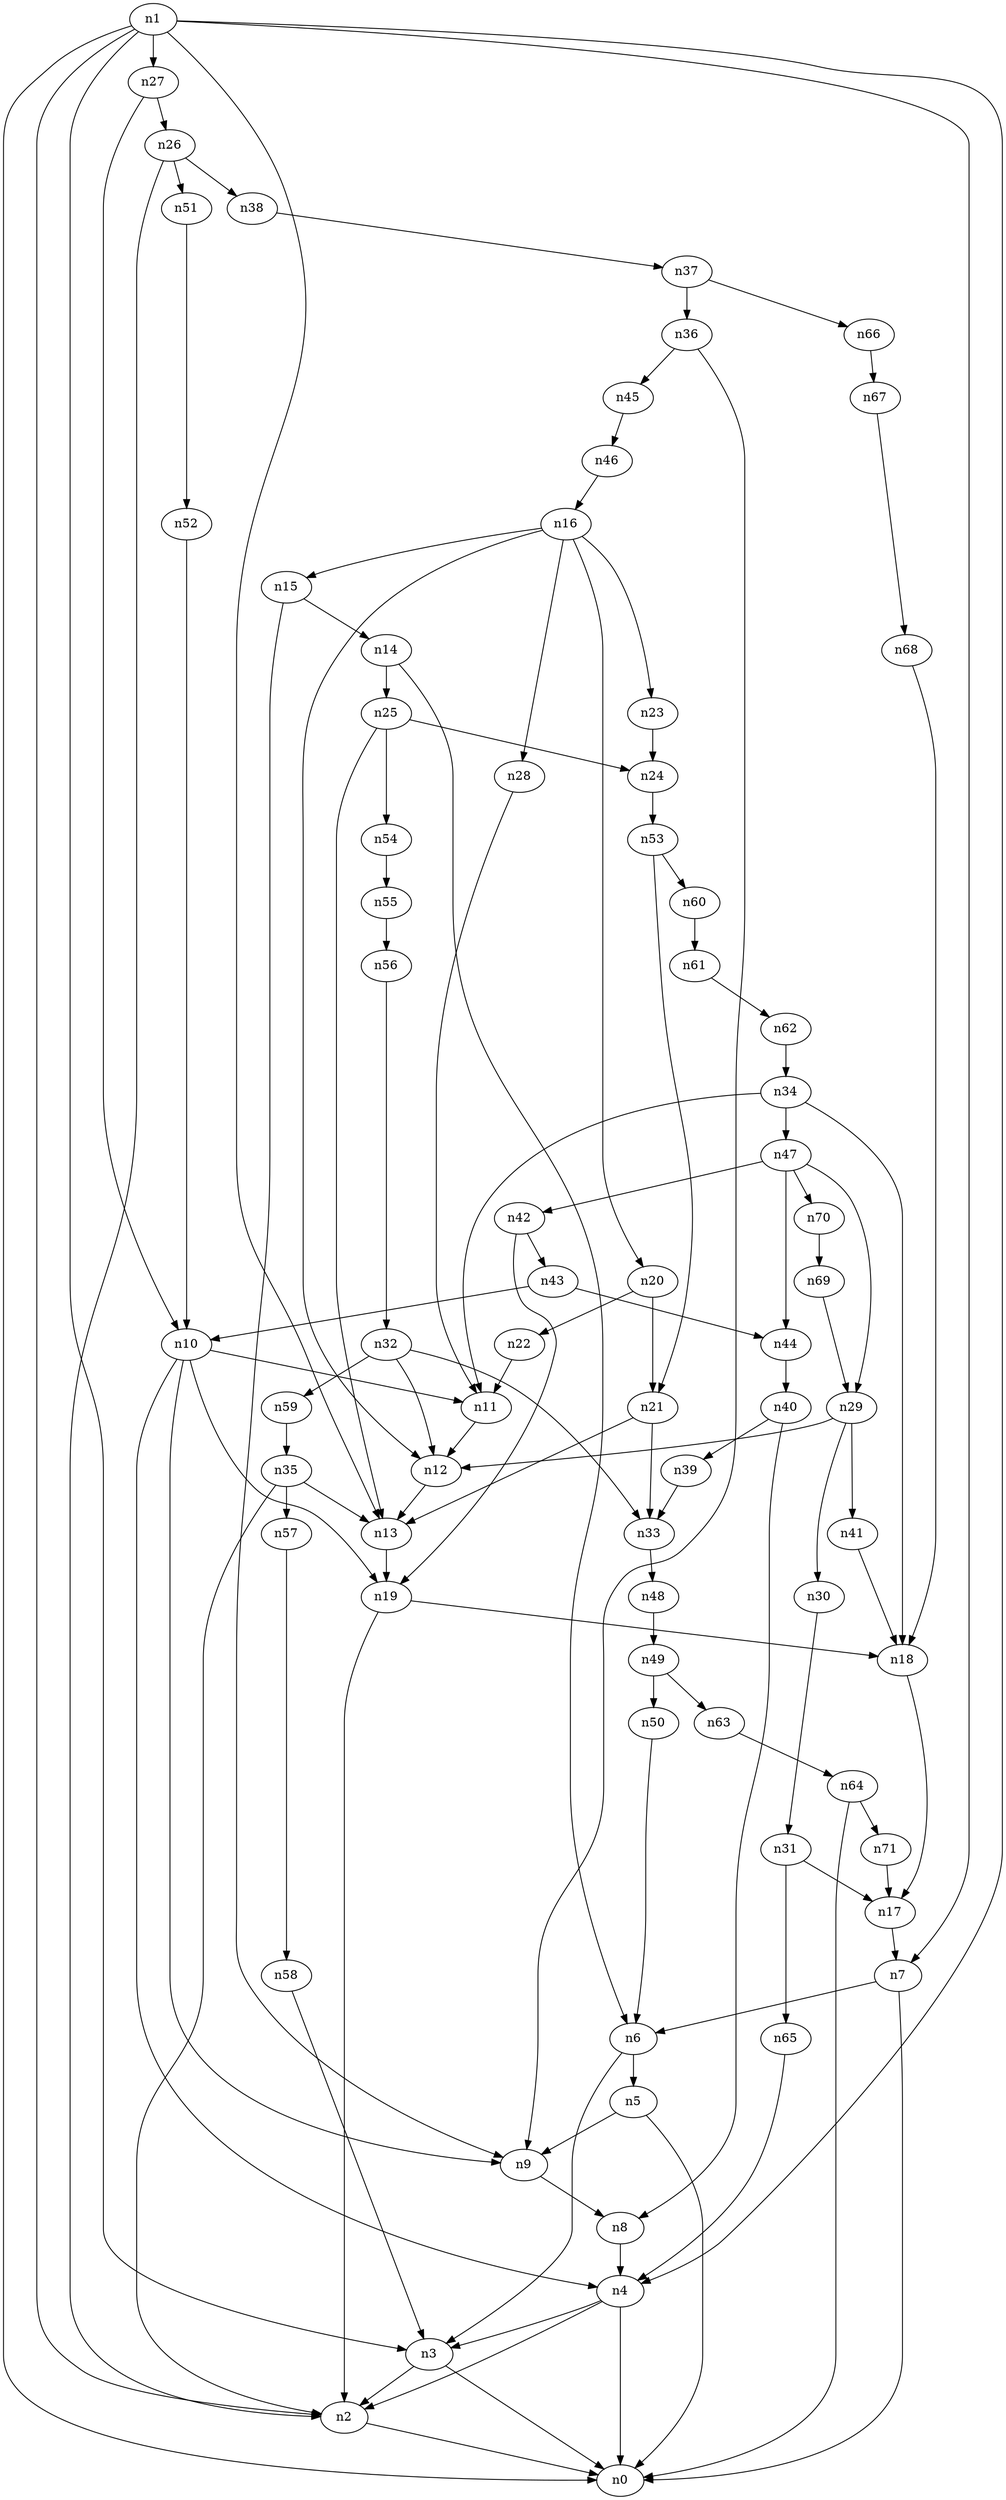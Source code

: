 digraph G {
	n1 -> n0	 [_graphml_id=e0];
	n1 -> n2	 [_graphml_id=e1];
	n1 -> n3	 [_graphml_id=e6];
	n1 -> n4	 [_graphml_id=e9];
	n1 -> n7	 [_graphml_id=e13];
	n1 -> n13	 [_graphml_id=e23];
	n1 -> n27	 [_graphml_id=e45];
	n2 -> n0	 [_graphml_id=e5];
	n3 -> n0	 [_graphml_id=e8];
	n3 -> n2	 [_graphml_id=e2];
	n4 -> n0	 [_graphml_id=e4];
	n4 -> n2	 [_graphml_id=e7];
	n4 -> n3	 [_graphml_id=e3];
	n5 -> n0	 [_graphml_id=e10];
	n5 -> n9	 [_graphml_id=e16];
	n6 -> n3	 [_graphml_id=e19];
	n6 -> n5	 [_graphml_id=e11];
	n7 -> n0	 [_graphml_id=e70];
	n7 -> n6	 [_graphml_id=e12];
	n8 -> n4	 [_graphml_id=e14];
	n9 -> n8	 [_graphml_id=e15];
	n10 -> n4	 [_graphml_id=e18];
	n10 -> n9	 [_graphml_id=e17];
	n10 -> n11	 [_graphml_id=e20];
	n10 -> n19	 [_graphml_id=e38];
	n11 -> n12	 [_graphml_id=e21];
	n12 -> n13	 [_graphml_id=e22];
	n13 -> n19	 [_graphml_id=e32];
	n14 -> n6	 [_graphml_id=e24];
	n14 -> n25	 [_graphml_id=e110];
	n15 -> n9	 [_graphml_id=e26];
	n15 -> n14	 [_graphml_id=e25];
	n16 -> n12	 [_graphml_id=e28];
	n16 -> n15	 [_graphml_id=e27];
	n16 -> n20	 [_graphml_id=e33];
	n16 -> n23	 [_graphml_id=e39];
	n16 -> n28	 [_graphml_id=e47];
	n17 -> n7	 [_graphml_id=e29];
	n18 -> n17	 [_graphml_id=e30];
	n19 -> n2	 [_graphml_id=e48];
	n19 -> n18	 [_graphml_id=e31];
	n20 -> n21	 [_graphml_id=e34];
	n20 -> n22	 [_graphml_id=e37];
	n21 -> n13	 [_graphml_id=e35];
	n21 -> n33	 [_graphml_id=e55];
	n22 -> n11	 [_graphml_id=e36];
	n23 -> n24	 [_graphml_id=e40];
	n24 -> n53	 [_graphml_id=e89];
	n25 -> n13	 [_graphml_id=e42];
	n25 -> n24	 [_graphml_id=e41];
	n25 -> n54	 [_graphml_id=e91];
	n26 -> n2	 [_graphml_id=e43];
	n26 -> n38	 [_graphml_id=e64];
	n26 -> n51	 [_graphml_id=e85];
	n27 -> n10	 [_graphml_id=e60];
	n27 -> n26	 [_graphml_id=e44];
	n28 -> n11	 [_graphml_id=e46];
	n29 -> n12	 [_graphml_id=e49];
	n29 -> n30	 [_graphml_id=e50];
	n29 -> n41	 [_graphml_id=e69];
	n30 -> n31	 [_graphml_id=e51];
	n31 -> n17	 [_graphml_id=e52];
	n31 -> n65	 [_graphml_id=e108];
	n32 -> n12	 [_graphml_id=e53];
	n32 -> n33	 [_graphml_id=e54];
	n32 -> n59	 [_graphml_id=e98];
	n33 -> n48	 [_graphml_id=e81];
	n34 -> n11	 [_graphml_id=e56];
	n34 -> n18	 [_graphml_id=e57];
	n34 -> n47	 [_graphml_id=e100];
	n35 -> n2	 [_graphml_id=e59];
	n35 -> n13	 [_graphml_id=e58];
	n35 -> n57	 [_graphml_id=e95];
	n36 -> n9	 [_graphml_id=e61];
	n36 -> n45	 [_graphml_id=e75];
	n37 -> n36	 [_graphml_id=e62];
	n37 -> n66	 [_graphml_id=e111];
	n38 -> n37	 [_graphml_id=e63];
	n39 -> n33	 [_graphml_id=e65];
	n40 -> n8	 [_graphml_id=e67];
	n40 -> n39	 [_graphml_id=e66];
	n41 -> n18	 [_graphml_id=e68];
	n42 -> n19	 [_graphml_id=e71];
	n42 -> n43	 [_graphml_id=e72];
	n43 -> n10	 [_graphml_id=e80];
	n43 -> n44	 [_graphml_id=e73];
	n44 -> n40	 [_graphml_id=e74];
	n45 -> n46	 [_graphml_id=e76];
	n46 -> n16	 [_graphml_id=e77];
	n47 -> n29	 [_graphml_id=e79];
	n47 -> n42	 [_graphml_id=e78];
	n47 -> n44	 [_graphml_id=e90];
	n47 -> n70	 [_graphml_id=e117];
	n48 -> n49	 [_graphml_id=e82];
	n49 -> n50	 [_graphml_id=e83];
	n49 -> n63	 [_graphml_id=e105];
	n50 -> n6	 [_graphml_id=e84];
	n51 -> n52	 [_graphml_id=e86];
	n52 -> n10	 [_graphml_id=e87];
	n53 -> n21	 [_graphml_id=e88];
	n53 -> n60	 [_graphml_id=e101];
	n54 -> n55	 [_graphml_id=e92];
	n55 -> n56	 [_graphml_id=e93];
	n56 -> n32	 [_graphml_id=e94];
	n57 -> n58	 [_graphml_id=e96];
	n58 -> n3	 [_graphml_id=e97];
	n59 -> n35	 [_graphml_id=e99];
	n60 -> n61	 [_graphml_id=e102];
	n61 -> n62	 [_graphml_id=e103];
	n62 -> n34	 [_graphml_id=e104];
	n63 -> n64	 [_graphml_id=e106];
	n64 -> n0	 [_graphml_id=e107];
	n64 -> n71	 [_graphml_id=e118];
	n65 -> n4	 [_graphml_id=e109];
	n66 -> n67	 [_graphml_id=e112];
	n67 -> n68	 [_graphml_id=e113];
	n68 -> n18	 [_graphml_id=e114];
	n69 -> n29	 [_graphml_id=e115];
	n70 -> n69	 [_graphml_id=e116];
	n71 -> n17	 [_graphml_id=e119];
}
